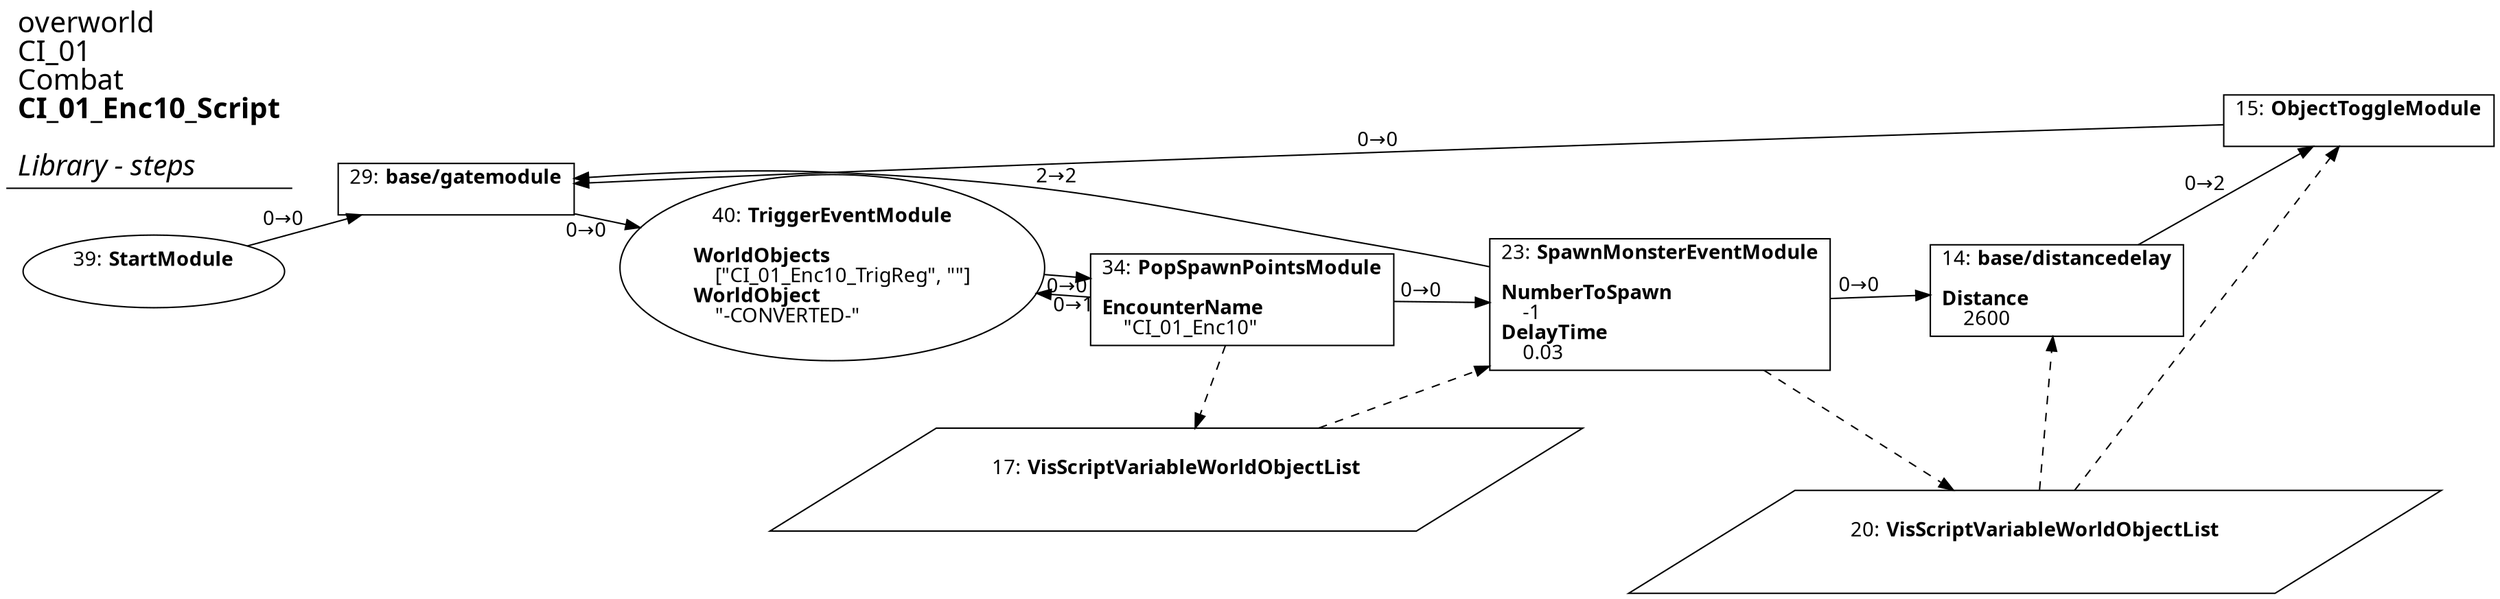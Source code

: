 digraph {
    layout = fdp;
    overlap = prism;
    sep = "+16";
    splines = spline;

    node [ shape = box ];

    graph [ fontname = "Segoe UI" ];
    node [ fontname = "Segoe UI" ];
    edge [ fontname = "Segoe UI" ];

    14 [ label = <14: <b>base/distancedelay</b><br/><br/><b>Distance</b><br align="left"/>    2600<br align="left"/>> ];
    14 [ pos = "0.943,-0.098000005!" ];
    14 -> 15 [ label = "0→2" ];
    20 -> 14 [ style = dashed ];

    15 [ label = <15: <b>ObjectToggleModule</b><br/><br/>> ];
    15 [ pos = "1.1570001,0.020000001!" ];
    15 -> 29 [ label = "0→0" ];
    20 -> 15 [ style = dashed ];

    17 [ label = <17: <b>VisScriptVariableWorldObjectList</b><br/><br/>> ];
    17 [ shape = parallelogram ]
    17 [ pos = "0.381,-0.231!" ];

    20 [ label = <20: <b>VisScriptVariableWorldObjectList</b><br/><br/>> ];
    20 [ shape = parallelogram ]
    20 [ pos = "0.91,-0.27!" ];

    23 [ label = <23: <b>SpawnMonsterEventModule</b><br/><br/><b>NumberToSpawn</b><br align="left"/>    -1<br align="left"/><b>DelayTime</b><br align="left"/>    0.03<br align="left"/>> ];
    23 [ pos = "0.67700005,-0.10700001!" ];
    23 -> 29 [ label = "2→2" ];
    23 -> 14 [ label = "0→0" ];
    23 -> 20 [ style = dashed ];
    17 -> 23 [ style = dashed ];

    29 [ label = <29: <b>base/gatemodule</b><br/><br/>> ];
    29 [ pos = "-0.108,-0.034!" ];
    29 -> 40 [ label = "0→0" ];

    34 [ label = <34: <b>PopSpawnPointsModule</b><br/><br/><b>EncounterName</b><br align="left"/>    &quot;CI_01_Enc10&quot;<br align="left"/>> ];
    34 [ pos = "0.38500002,-0.101!" ];
    34 -> 23 [ label = "0→0" ];
    34 -> 40 [ label = "0→1" ];
    34 -> 17 [ style = dashed ];

    39 [ label = <39: <b>StartModule</b><br/><br/>> ];
    39 [ shape = oval ]
    39 [ pos = "-0.34300002,-0.07300001!" ];
    39 -> 29 [ label = "0→0" ];

    40 [ label = <40: <b>TriggerEventModule</b><br/><br/><b>WorldObjects</b><br align="left"/>    [&quot;CI_01_Enc10_TrigReg&quot;, &quot;&quot;]<br align="left"/><b>WorldObject</b><br align="left"/>    &quot;-CONVERTED-&quot;<br align="left"/>> ];
    40 [ shape = oval ]
    40 [ pos = "0.08800001,-0.075!" ];
    40 -> 34 [ label = "0→0" ];

    title [ pos = "-0.344,0.021000002!" ];
    title [ shape = underline ];
    title [ label = <<font point-size="20">overworld<br align="left"/>CI_01<br align="left"/>Combat<br align="left"/><b>CI_01_Enc10_Script</b><br align="left"/><br/><i>Library - steps</i><br align="left"/></font>> ];
}
